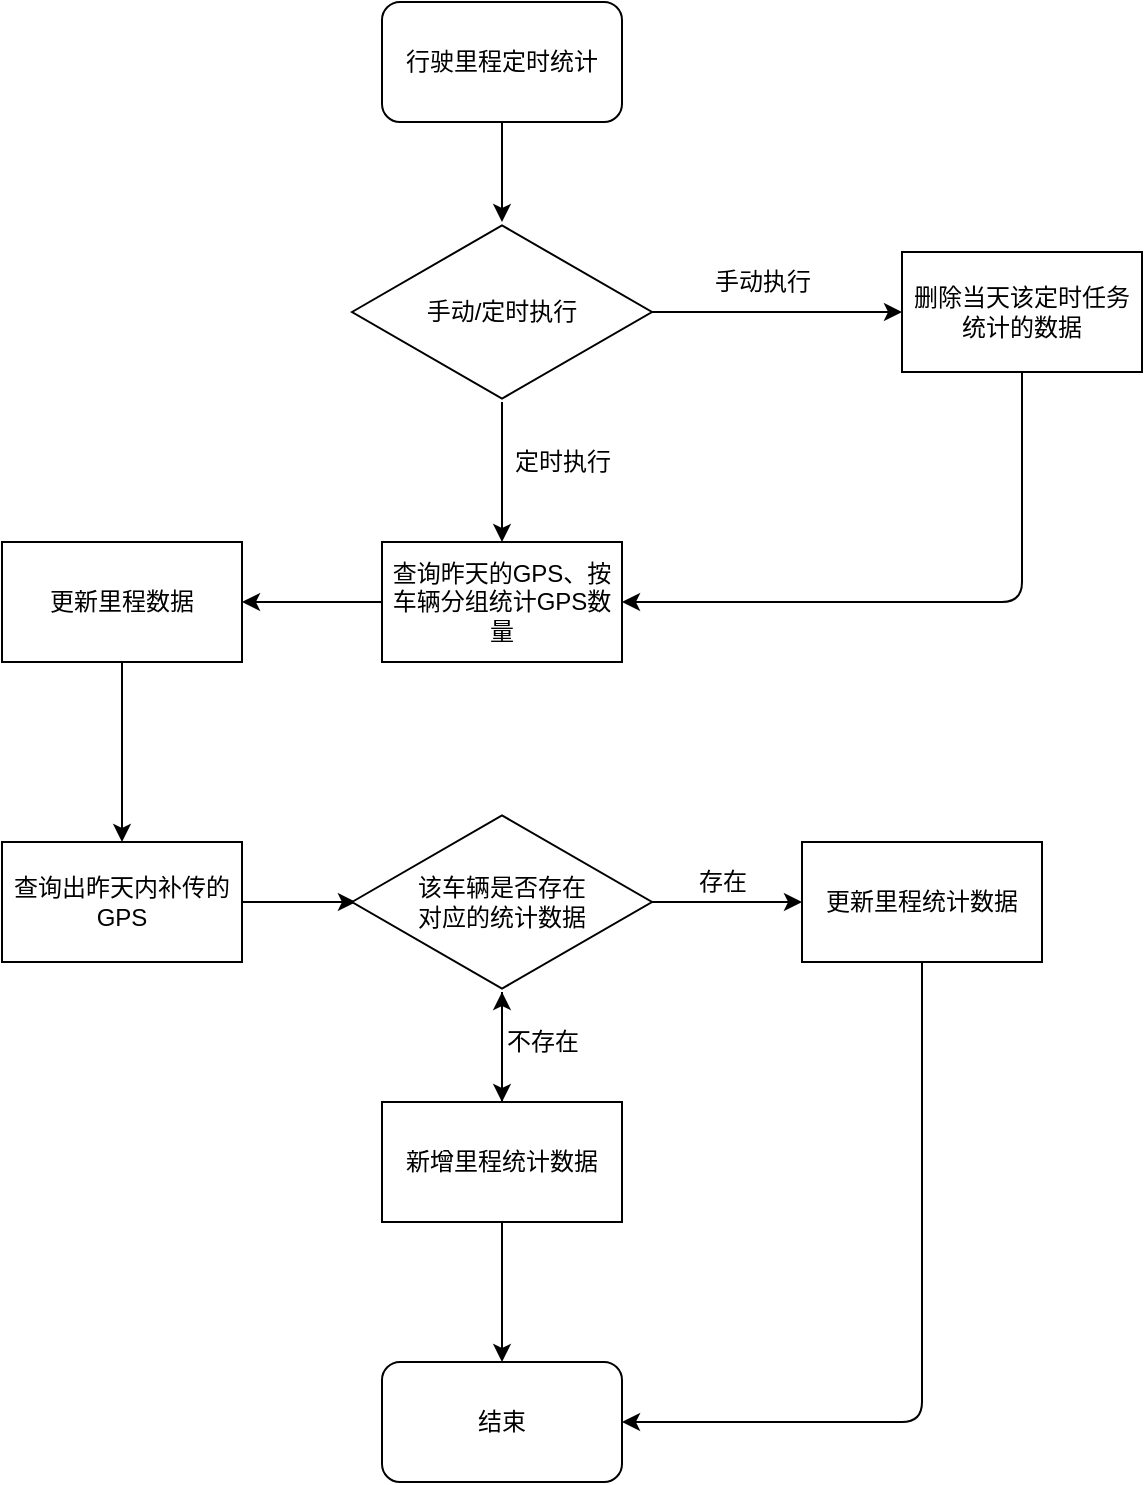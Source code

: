 <mxfile>
    <diagram id="BNtFpzE7CRj-8uRUtHQ3" name="行驶里程统计定时任务">
        <mxGraphModel dx="2164" dy="1582" grid="0" gridSize="10" guides="1" tooltips="1" connect="1" arrows="1" fold="1" page="0" pageScale="1" pageWidth="827" pageHeight="1169" background="#ffffff" math="0" shadow="0">
            <root>
                <mxCell id="0"/>
                <mxCell id="1" parent="0"/>
                <mxCell id="tiEiMgHbo19qPuAeqB6b-4" style="edgeStyle=orthogonalEdgeStyle;html=1;exitX=0.5;exitY=1;exitDx=0;exitDy=0;" parent="1" source="tiEiMgHbo19qPuAeqB6b-1" target="tiEiMgHbo19qPuAeqB6b-2" edge="1">
                    <mxGeometry relative="1" as="geometry"/>
                </mxCell>
                <mxCell id="tiEiMgHbo19qPuAeqB6b-1" value="行驶里程定时统计" style="rounded=1;whiteSpace=wrap;html=1;" parent="1" vertex="1">
                    <mxGeometry x="-920" y="-720" width="120" height="60" as="geometry"/>
                </mxCell>
                <mxCell id="tiEiMgHbo19qPuAeqB6b-8" style="edgeStyle=orthogonalEdgeStyle;html=1;" parent="1" source="tiEiMgHbo19qPuAeqB6b-2" target="tiEiMgHbo19qPuAeqB6b-7" edge="1">
                    <mxGeometry relative="1" as="geometry"/>
                </mxCell>
                <mxCell id="tiEiMgHbo19qPuAeqB6b-2" value="手动/定时执行" style="html=1;whiteSpace=wrap;aspect=fixed;shape=isoRectangle;" parent="1" vertex="1">
                    <mxGeometry x="-935" y="-610" width="150" height="90" as="geometry"/>
                </mxCell>
                <mxCell id="tiEiMgHbo19qPuAeqB6b-10" style="edgeStyle=orthogonalEdgeStyle;html=1;exitX=0.5;exitY=1;exitDx=0;exitDy=0;entryX=1;entryY=0.5;entryDx=0;entryDy=0;" parent="1" source="tiEiMgHbo19qPuAeqB6b-5" target="tiEiMgHbo19qPuAeqB6b-7" edge="1">
                    <mxGeometry relative="1" as="geometry"/>
                </mxCell>
                <mxCell id="tiEiMgHbo19qPuAeqB6b-5" value="删除当天该定时任务统计的数据" style="rounded=0;whiteSpace=wrap;html=1;" parent="1" vertex="1">
                    <mxGeometry x="-660" y="-595" width="120" height="60" as="geometry"/>
                </mxCell>
                <mxCell id="tiEiMgHbo19qPuAeqB6b-29" style="edgeStyle=orthogonalEdgeStyle;html=1;exitX=0;exitY=0.5;exitDx=0;exitDy=0;entryX=1;entryY=0.5;entryDx=0;entryDy=0;" parent="1" source="tiEiMgHbo19qPuAeqB6b-7" target="tiEiMgHbo19qPuAeqB6b-28" edge="1">
                    <mxGeometry relative="1" as="geometry"/>
                </mxCell>
                <mxCell id="tiEiMgHbo19qPuAeqB6b-7" value="查询昨天的GPS、按车辆分组统计GPS数量" style="rounded=0;whiteSpace=wrap;html=1;" parent="1" vertex="1">
                    <mxGeometry x="-920" y="-450" width="120" height="60" as="geometry"/>
                </mxCell>
                <object label="" id="tiEiMgHbo19qPuAeqB6b-6">
                    <mxCell style="edgeStyle=orthogonalEdgeStyle;entryX=0;entryY=0.5;entryDx=0;entryDy=0;html=1;" parent="1" source="tiEiMgHbo19qPuAeqB6b-2" target="tiEiMgHbo19qPuAeqB6b-5" edge="1">
                        <mxGeometry relative="1" as="geometry">
                            <Array as="points">
                                <mxPoint x="-730" y="-565"/>
                                <mxPoint x="-730" y="-565"/>
                            </Array>
                        </mxGeometry>
                    </mxCell>
                </object>
                <mxCell id="tiEiMgHbo19qPuAeqB6b-14" value="手动执行" style="text;html=1;align=center;verticalAlign=middle;resizable=0;points=[];autosize=1;strokeColor=none;rotation=0;" parent="1" vertex="1">
                    <mxGeometry x="-760" y="-590" width="60" height="20" as="geometry"/>
                </mxCell>
                <mxCell id="tiEiMgHbo19qPuAeqB6b-26" value="定时执行" style="text;html=1;align=center;verticalAlign=middle;resizable=0;points=[];autosize=1;strokeColor=none;" parent="1" vertex="1">
                    <mxGeometry x="-860" y="-500" width="60" height="20" as="geometry"/>
                </mxCell>
                <mxCell id="tiEiMgHbo19qPuAeqB6b-31" style="edgeStyle=orthogonalEdgeStyle;html=1;exitX=0.5;exitY=1;exitDx=0;exitDy=0;entryX=0.5;entryY=0;entryDx=0;entryDy=0;" parent="1" source="tiEiMgHbo19qPuAeqB6b-28" target="tiEiMgHbo19qPuAeqB6b-30" edge="1">
                    <mxGeometry relative="1" as="geometry"/>
                </mxCell>
                <mxCell id="tiEiMgHbo19qPuAeqB6b-28" value="更新里程数据" style="whiteSpace=wrap;html=1;" parent="1" vertex="1">
                    <mxGeometry x="-1110" y="-450" width="120" height="60" as="geometry"/>
                </mxCell>
                <mxCell id="tiEiMgHbo19qPuAeqB6b-36" style="edgeStyle=orthogonalEdgeStyle;html=1;exitX=1;exitY=0.5;exitDx=0;exitDy=0;entryX=0.013;entryY=0.5;entryDx=0;entryDy=0;entryPerimeter=0;" parent="1" source="tiEiMgHbo19qPuAeqB6b-30" target="tiEiMgHbo19qPuAeqB6b-33" edge="1">
                    <mxGeometry relative="1" as="geometry"/>
                </mxCell>
                <mxCell id="tiEiMgHbo19qPuAeqB6b-30" value="查询出昨天内补传的GPS" style="whiteSpace=wrap;html=1;" parent="1" vertex="1">
                    <mxGeometry x="-1110" y="-300" width="120" height="60" as="geometry"/>
                </mxCell>
                <mxCell id="tiEiMgHbo19qPuAeqB6b-37" style="edgeStyle=orthogonalEdgeStyle;html=1;" parent="1" source="tiEiMgHbo19qPuAeqB6b-33" edge="1">
                    <mxGeometry relative="1" as="geometry">
                        <mxPoint x="-860" y="-170" as="targetPoint"/>
                    </mxGeometry>
                </mxCell>
                <mxCell id="tiEiMgHbo19qPuAeqB6b-41" style="edgeStyle=orthogonalEdgeStyle;html=1;entryX=0;entryY=0.5;entryDx=0;entryDy=0;" parent="1" source="tiEiMgHbo19qPuAeqB6b-33" target="tiEiMgHbo19qPuAeqB6b-42" edge="1">
                    <mxGeometry relative="1" as="geometry">
                        <mxPoint x="-720" y="-270" as="targetPoint"/>
                    </mxGeometry>
                </mxCell>
                <mxCell id="tiEiMgHbo19qPuAeqB6b-33" value="该车辆是否存在&lt;br&gt;对应的统计数据" style="html=1;whiteSpace=wrap;aspect=fixed;shape=isoRectangle;" parent="1" vertex="1">
                    <mxGeometry x="-935" y="-315" width="150" height="90" as="geometry"/>
                </mxCell>
                <mxCell id="tiEiMgHbo19qPuAeqB6b-39" value="" style="edgeStyle=orthogonalEdgeStyle;html=1;" parent="1" source="tiEiMgHbo19qPuAeqB6b-38" target="tiEiMgHbo19qPuAeqB6b-33" edge="1">
                    <mxGeometry relative="1" as="geometry"/>
                </mxCell>
                <mxCell id="tiEiMgHbo19qPuAeqB6b-47" style="edgeStyle=orthogonalEdgeStyle;html=1;exitX=0.5;exitY=1;exitDx=0;exitDy=0;entryX=0.5;entryY=0;entryDx=0;entryDy=0;" parent="1" source="tiEiMgHbo19qPuAeqB6b-38" target="tiEiMgHbo19qPuAeqB6b-46" edge="1">
                    <mxGeometry relative="1" as="geometry"/>
                </mxCell>
                <mxCell id="tiEiMgHbo19qPuAeqB6b-38" value="新增里程统计数据" style="whiteSpace=wrap;html=1;" parent="1" vertex="1">
                    <mxGeometry x="-920" y="-170" width="120" height="60" as="geometry"/>
                </mxCell>
                <mxCell id="tiEiMgHbo19qPuAeqB6b-40" value="不存在" style="text;html=1;align=center;verticalAlign=middle;resizable=0;points=[];autosize=1;strokeColor=none;" parent="1" vertex="1">
                    <mxGeometry x="-865" y="-210" width="50" height="20" as="geometry"/>
                </mxCell>
                <mxCell id="tiEiMgHbo19qPuAeqB6b-48" style="edgeStyle=orthogonalEdgeStyle;html=1;exitX=0.5;exitY=1;exitDx=0;exitDy=0;entryX=1;entryY=0.5;entryDx=0;entryDy=0;" parent="1" source="tiEiMgHbo19qPuAeqB6b-42" target="tiEiMgHbo19qPuAeqB6b-46" edge="1">
                    <mxGeometry relative="1" as="geometry"/>
                </mxCell>
                <mxCell id="tiEiMgHbo19qPuAeqB6b-42" value="更新里程统计数据" style="whiteSpace=wrap;html=1;" parent="1" vertex="1">
                    <mxGeometry x="-710" y="-300" width="120" height="60" as="geometry"/>
                </mxCell>
                <mxCell id="tiEiMgHbo19qPuAeqB6b-45" value="存在" style="text;html=1;align=center;verticalAlign=middle;resizable=0;points=[];autosize=1;strokeColor=none;" parent="1" vertex="1">
                    <mxGeometry x="-770" y="-290" width="40" height="20" as="geometry"/>
                </mxCell>
                <mxCell id="tiEiMgHbo19qPuAeqB6b-46" value="结束" style="rounded=1;whiteSpace=wrap;html=1;" parent="1" vertex="1">
                    <mxGeometry x="-920" y="-40" width="120" height="60" as="geometry"/>
                </mxCell>
            </root>
        </mxGraphModel>
    </diagram>
    <diagram id="qJZ9pd-clNeipq16i4nF" name="自动加车">
        <mxGraphModel dx="1314" dy="782" grid="1" gridSize="10" guides="1" tooltips="1" connect="1" arrows="1" fold="1" page="0" pageScale="1" pageWidth="827" pageHeight="1169" background="#FFFFFF" math="1" shadow="1">
            <root>
                <mxCell id="nzMvPpDzBMdqvm8iB8vz-0"/>
                <mxCell id="nzMvPpDzBMdqvm8iB8vz-1" parent="nzMvPpDzBMdqvm8iB8vz-0"/>
            </root>
        </mxGraphModel>
    </diagram>
    <diagram id="bsOvjhJWNknVIcaXXhmh" name="司机刷卡">
        <mxGraphModel dx="2114" dy="1582" grid="1" gridSize="10" guides="1" tooltips="1" connect="1" arrows="1" fold="1" page="0" pageScale="1" pageWidth="827" pageHeight="1169" background="#ffffff" math="0" shadow="0">
            <root>
                <mxCell id="LxFW97aRFbl8Swf_JRqW-0"/>
                <mxCell id="LxFW97aRFbl8Swf_JRqW-1" parent="LxFW97aRFbl8Swf_JRqW-0"/>
                <mxCell id="bTAVBKWE7KLf6-lxewm5-2" style="edgeStyle=orthogonalEdgeStyle;html=1;exitX=0.5;exitY=1;exitDx=0;exitDy=0;entryX=0.5;entryY=0;entryDx=0;entryDy=0;" parent="LxFW97aRFbl8Swf_JRqW-1" source="QJcHBz718InZUgG-etRQ-0" target="bTAVBKWE7KLf6-lxewm5-0" edge="1">
                    <mxGeometry relative="1" as="geometry"/>
                </mxCell>
                <mxCell id="bTAVBKWE7KLf6-lxewm5-3" style="edgeStyle=orthogonalEdgeStyle;html=1;exitX=0.5;exitY=1;exitDx=0;exitDy=0;" parent="LxFW97aRFbl8Swf_JRqW-1" source="QJcHBz718InZUgG-etRQ-0" target="bTAVBKWE7KLf6-lxewm5-1" edge="1">
                    <mxGeometry relative="1" as="geometry"/>
                </mxCell>
                <mxCell id="QJcHBz718InZUgG-etRQ-0" value="司机考勤报表" style="rounded=1;whiteSpace=wrap;html=1;" parent="LxFW97aRFbl8Swf_JRqW-1" vertex="1">
                    <mxGeometry x="-610" y="-760" width="120" height="60" as="geometry"/>
                </mxCell>
                <mxCell id="bTAVBKWE7KLf6-lxewm5-4" style="edgeStyle=orthogonalEdgeStyle;html=1;exitX=0.5;exitY=1;exitDx=0;exitDy=0;" parent="LxFW97aRFbl8Swf_JRqW-1" source="bTAVBKWE7KLf6-lxewm5-0" edge="1">
                    <mxGeometry relative="1" as="geometry">
                        <mxPoint x="-700" y="-520" as="targetPoint"/>
                    </mxGeometry>
                </mxCell>
                <mxCell id="bTAVBKWE7KLf6-lxewm5-0" value="司机刷卡" style="rounded=0;whiteSpace=wrap;html=1;" parent="LxFW97aRFbl8Swf_JRqW-1" vertex="1">
                    <mxGeometry x="-760" y="-620" width="120" height="60" as="geometry"/>
                </mxCell>
                <mxCell id="0co4ULA-n26khUHQTUw5-16" value="" style="edgeStyle=orthogonalEdgeStyle;html=1;" parent="LxFW97aRFbl8Swf_JRqW-1" source="bTAVBKWE7KLf6-lxewm5-1" target="0co4ULA-n26khUHQTUw5-15" edge="1">
                    <mxGeometry relative="1" as="geometry"/>
                </mxCell>
                <mxCell id="bTAVBKWE7KLf6-lxewm5-1" value="设备关机" style="rounded=0;whiteSpace=wrap;html=1;" parent="LxFW97aRFbl8Swf_JRqW-1" vertex="1">
                    <mxGeometry x="-450" y="-620" width="120" height="60" as="geometry"/>
                </mxCell>
                <mxCell id="0co4ULA-n26khUHQTUw5-2" value="" style="edgeStyle=orthogonalEdgeStyle;html=1;" parent="LxFW97aRFbl8Swf_JRqW-1" source="0co4ULA-n26khUHQTUw5-0" target="0co4ULA-n26khUHQTUw5-1" edge="1">
                    <mxGeometry relative="1" as="geometry"/>
                </mxCell>
                <mxCell id="0co4ULA-n26khUHQTUw5-11" value="" style="edgeStyle=orthogonalEdgeStyle;html=1;" parent="LxFW97aRFbl8Swf_JRqW-1" source="0co4ULA-n26khUHQTUw5-0" target="0co4ULA-n26khUHQTUw5-10" edge="1">
                    <mxGeometry relative="1" as="geometry"/>
                </mxCell>
                <mxCell id="0co4ULA-n26khUHQTUw5-18" value="否" style="edgeLabel;html=1;align=center;verticalAlign=middle;resizable=0;points=[];" parent="0co4ULA-n26khUHQTUw5-11" vertex="1" connectable="0">
                    <mxGeometry x="-0.217" y="4" relative="1" as="geometry">
                        <mxPoint x="-64" y="-89" as="offset"/>
                    </mxGeometry>
                </mxCell>
                <mxCell id="0co4ULA-n26khUHQTUw5-0" value="卡号为空？" style="html=1;whiteSpace=wrap;aspect=fixed;shape=isoRectangle;" parent="LxFW97aRFbl8Swf_JRqW-1" vertex="1">
                    <mxGeometry x="-775" y="-520" width="150" height="90" as="geometry"/>
                </mxCell>
                <mxCell id="0co4ULA-n26khUHQTUw5-4" value="" style="edgeStyle=orthogonalEdgeStyle;html=1;" parent="LxFW97aRFbl8Swf_JRqW-1" source="0co4ULA-n26khUHQTUw5-1" target="0co4ULA-n26khUHQTUw5-3" edge="1">
                    <mxGeometry relative="1" as="geometry"/>
                </mxCell>
                <mxCell id="0co4ULA-n26khUHQTUw5-1" value="将司机和车辆绑定" style="whiteSpace=wrap;html=1;" parent="LxFW97aRFbl8Swf_JRqW-1" vertex="1">
                    <mxGeometry x="-760" y="-390" width="120" height="60" as="geometry"/>
                </mxCell>
                <mxCell id="0co4ULA-n26khUHQTUw5-6" value="" style="edgeStyle=orthogonalEdgeStyle;html=1;" parent="LxFW97aRFbl8Swf_JRqW-1" source="0co4ULA-n26khUHQTUw5-3" target="0co4ULA-n26khUHQTUw5-5" edge="1">
                    <mxGeometry relative="1" as="geometry"/>
                </mxCell>
                <mxCell id="0co4ULA-n26khUHQTUw5-3" value="下发图片下载任务" style="whiteSpace=wrap;html=1;" parent="LxFW97aRFbl8Swf_JRqW-1" vertex="1">
                    <mxGeometry x="-760" y="-290" width="120" height="60" as="geometry"/>
                </mxCell>
                <mxCell id="0co4ULA-n26khUHQTUw5-9" value="" style="edgeStyle=orthogonalEdgeStyle;html=1;" parent="LxFW97aRFbl8Swf_JRqW-1" source="0co4ULA-n26khUHQTUw5-5" target="0co4ULA-n26khUHQTUw5-8" edge="1">
                    <mxGeometry relative="1" as="geometry"/>
                </mxCell>
                <mxCell id="0co4ULA-n26khUHQTUw5-5" value="将刷卡记录保存到中台" style="whiteSpace=wrap;html=1;" parent="LxFW97aRFbl8Swf_JRqW-1" vertex="1">
                    <mxGeometry x="-760" y="-190" width="120" height="60" as="geometry"/>
                </mxCell>
                <mxCell id="0co4ULA-n26khUHQTUw5-13" style="edgeStyle=orthogonalEdgeStyle;html=1;entryX=0;entryY=0.5;entryDx=0;entryDy=0;" parent="LxFW97aRFbl8Swf_JRqW-1" source="0co4ULA-n26khUHQTUw5-8" target="0co4ULA-n26khUHQTUw5-10" edge="1">
                    <mxGeometry relative="1" as="geometry"/>
                </mxCell>
                <mxCell id="0co4ULA-n26khUHQTUw5-8" value="调用report服务添加司机考勤记录" style="whiteSpace=wrap;html=1;" parent="LxFW97aRFbl8Swf_JRqW-1" vertex="1">
                    <mxGeometry x="-760" y="-100" width="120" height="60" as="geometry"/>
                </mxCell>
                <mxCell id="0co4ULA-n26khUHQTUw5-10" value="结束" style="whiteSpace=wrap;html=1;" parent="LxFW97aRFbl8Swf_JRqW-1" vertex="1">
                    <mxGeometry x="-590" y="-100" width="120" height="60" as="geometry"/>
                </mxCell>
                <mxCell id="0co4ULA-n26khUHQTUw5-17" style="edgeStyle=orthogonalEdgeStyle;html=1;exitX=0.5;exitY=1;exitDx=0;exitDy=0;entryX=1;entryY=0.5;entryDx=0;entryDy=0;" parent="LxFW97aRFbl8Swf_JRqW-1" source="0co4ULA-n26khUHQTUw5-15" target="0co4ULA-n26khUHQTUw5-10" edge="1">
                    <mxGeometry relative="1" as="geometry"/>
                </mxCell>
                <mxCell id="0co4ULA-n26khUHQTUw5-15" value="调用report服务添加司机考勤记录" style="whiteSpace=wrap;html=1;rounded=0;" parent="LxFW97aRFbl8Swf_JRqW-1" vertex="1">
                    <mxGeometry x="-450" y="-470" width="120" height="60" as="geometry"/>
                </mxCell>
                <mxCell id="0co4ULA-n26khUHQTUw5-19" value="是" style="text;html=1;align=center;verticalAlign=middle;resizable=0;points=[];autosize=1;strokeColor=none;fillColor=none;" parent="LxFW97aRFbl8Swf_JRqW-1" vertex="1">
                    <mxGeometry x="-715" y="-430" width="30" height="20" as="geometry"/>
                </mxCell>
            </root>
        </mxGraphModel>
    </diagram>
    <diagram id="NLQxTPTQufmORPFqonb-" name="操作日志-登录日志-kafka消息推送">
        <mxGraphModel dx="2483" dy="782" grid="0" gridSize="10" guides="1" tooltips="1" connect="1" arrows="1" fold="1" page="1" pageScale="1" pageWidth="1169" pageHeight="827" math="0" shadow="0">
            <root>
                <mxCell id="lbhC2IdAfwvNGdjB8d9e-0"/>
                <mxCell id="lbhC2IdAfwvNGdjB8d9e-1" parent="lbhC2IdAfwvNGdjB8d9e-0"/>
                <mxCell id="lbhC2IdAfwvNGdjB8d9e-15" style="edgeStyle=none;html=1;exitX=0.5;exitY=1;exitDx=0;exitDy=0;" parent="lbhC2IdAfwvNGdjB8d9e-1" source="lbhC2IdAfwvNGdjB8d9e-2" target="lbhC2IdAfwvNGdjB8d9e-5" edge="1">
                    <mxGeometry relative="1" as="geometry"/>
                </mxCell>
                <mxCell id="lbhC2IdAfwvNGdjB8d9e-2" value="账号密码登录" style="rounded=0;whiteSpace=wrap;html=1;" parent="lbhC2IdAfwvNGdjB8d9e-1" vertex="1">
                    <mxGeometry x="-739" y="159" width="120" height="60" as="geometry"/>
                </mxCell>
                <mxCell id="hzQcpBp9GXNVnNeOVG0d-1" style="edgeStyle=none;html=1;exitX=0.5;exitY=1;exitDx=0;exitDy=0;" parent="lbhC2IdAfwvNGdjB8d9e-1" source="lbhC2IdAfwvNGdjB8d9e-3" target="hzQcpBp9GXNVnNeOVG0d-0" edge="1">
                    <mxGeometry relative="1" as="geometry"/>
                </mxCell>
                <mxCell id="lbhC2IdAfwvNGdjB8d9e-3" value="手机验证码登录" style="rounded=0;whiteSpace=wrap;html=1;" parent="lbhC2IdAfwvNGdjB8d9e-1" vertex="1">
                    <mxGeometry x="-325" y="154" width="120" height="60" as="geometry"/>
                </mxCell>
                <mxCell id="lbhC2IdAfwvNGdjB8d9e-8" value="" style="edgeStyle=none;html=1;" parent="lbhC2IdAfwvNGdjB8d9e-1" source="lbhC2IdAfwvNGdjB8d9e-5" edge="1">
                    <mxGeometry relative="1" as="geometry">
                        <mxPoint x="-849" y="354" as="targetPoint"/>
                        <Array as="points">
                            <mxPoint x="-799" y="354"/>
                        </Array>
                    </mxGeometry>
                </mxCell>
                <mxCell id="lbhC2IdAfwvNGdjB8d9e-19" value="" style="edgeStyle=none;html=1;" parent="lbhC2IdAfwvNGdjB8d9e-1" source="lbhC2IdAfwvNGdjB8d9e-5" edge="1">
                    <mxGeometry relative="1" as="geometry">
                        <mxPoint x="-679" y="494" as="targetPoint"/>
                    </mxGeometry>
                </mxCell>
                <mxCell id="lbhC2IdAfwvNGdjB8d9e-5" value="密码错误？" style="html=1;whiteSpace=wrap;aspect=fixed;shape=isoRectangle;" parent="lbhC2IdAfwvNGdjB8d9e-1" vertex="1">
                    <mxGeometry x="-754" y="309" width="150" height="90" as="geometry"/>
                </mxCell>
                <mxCell id="lbhC2IdAfwvNGdjB8d9e-12" value="" style="edgeStyle=none;html=1;" parent="lbhC2IdAfwvNGdjB8d9e-1" source="lbhC2IdAfwvNGdjB8d9e-9" target="lbhC2IdAfwvNGdjB8d9e-11" edge="1">
                    <mxGeometry relative="1" as="geometry"/>
                </mxCell>
                <mxCell id="lbhC2IdAfwvNGdjB8d9e-14" value="" style="edgeStyle=none;html=1;" parent="lbhC2IdAfwvNGdjB8d9e-1" source="lbhC2IdAfwvNGdjB8d9e-9" target="lbhC2IdAfwvNGdjB8d9e-13" edge="1">
                    <mxGeometry relative="1" as="geometry"/>
                </mxCell>
                <mxCell id="lbhC2IdAfwvNGdjB8d9e-9" value="账号是否锁定？" style="html=1;whiteSpace=wrap;aspect=fixed;shape=isoRectangle;" parent="lbhC2IdAfwvNGdjB8d9e-1" vertex="1">
                    <mxGeometry x="-954" y="309" width="150" height="90" as="geometry"/>
                </mxCell>
                <mxCell id="lbhC2IdAfwvNGdjB8d9e-10" value="是" style="text;html=1;align=center;verticalAlign=middle;resizable=0;points=[];autosize=1;strokeColor=none;fillColor=none;" parent="lbhC2IdAfwvNGdjB8d9e-1" vertex="1">
                    <mxGeometry x="-769" y="329" width="30" height="20" as="geometry"/>
                </mxCell>
                <mxCell id="lbhC2IdAfwvNGdjB8d9e-11" value="kafka推送：&lt;br&gt;账号密码错误" style="whiteSpace=wrap;html=1;" parent="lbhC2IdAfwvNGdjB8d9e-1" vertex="1">
                    <mxGeometry x="-939" y="509" width="120" height="60" as="geometry"/>
                </mxCell>
                <mxCell id="lbhC2IdAfwvNGdjB8d9e-13" value="kafka推动:&lt;br&gt;账号锁定" style="whiteSpace=wrap;html=1;" parent="lbhC2IdAfwvNGdjB8d9e-1" vertex="1">
                    <mxGeometry x="-1160" y="324" width="120" height="60" as="geometry"/>
                </mxCell>
                <mxCell id="lbhC2IdAfwvNGdjB8d9e-16" value="否" style="text;html=1;align=center;verticalAlign=middle;resizable=0;points=[];autosize=1;strokeColor=none;fillColor=none;" parent="lbhC2IdAfwvNGdjB8d9e-1" vertex="1">
                    <mxGeometry x="-914" y="439" width="30" height="20" as="geometry"/>
                </mxCell>
                <mxCell id="lbhC2IdAfwvNGdjB8d9e-17" value="是" style="text;html=1;align=center;verticalAlign=middle;resizable=0;points=[];autosize=1;strokeColor=none;fillColor=none;" parent="lbhC2IdAfwvNGdjB8d9e-1" vertex="1">
                    <mxGeometry x="-1009" y="329" width="30" height="20" as="geometry"/>
                </mxCell>
                <mxCell id="lbhC2IdAfwvNGdjB8d9e-20" value="否" style="text;html=1;align=center;verticalAlign=middle;resizable=0;points=[];autosize=1;strokeColor=none;fillColor=none;" parent="lbhC2IdAfwvNGdjB8d9e-1" vertex="1">
                    <mxGeometry x="-709" y="429" width="30" height="20" as="geometry"/>
                </mxCell>
                <mxCell id="lbhC2IdAfwvNGdjB8d9e-26" value="" style="edgeStyle=none;html=1;" parent="lbhC2IdAfwvNGdjB8d9e-1" source="lbhC2IdAfwvNGdjB8d9e-21" target="lbhC2IdAfwvNGdjB8d9e-25" edge="1">
                    <mxGeometry relative="1" as="geometry"/>
                </mxCell>
                <mxCell id="hzQcpBp9GXNVnNeOVG0d-12" style="edgeStyle=elbowEdgeStyle;html=1;entryX=0;entryY=0.5;entryDx=0;entryDy=0;" parent="lbhC2IdAfwvNGdjB8d9e-1" source="lbhC2IdAfwvNGdjB8d9e-21" target="lbhC2IdAfwvNGdjB8d9e-22" edge="1">
                    <mxGeometry relative="1" as="geometry">
                        <Array as="points">
                            <mxPoint x="-679" y="649"/>
                        </Array>
                    </mxGeometry>
                </mxCell>
                <mxCell id="lbhC2IdAfwvNGdjB8d9e-21" value="token是否已经存在？" style="html=1;whiteSpace=wrap;aspect=fixed;shape=isoRectangle;" parent="lbhC2IdAfwvNGdjB8d9e-1" vertex="1">
                    <mxGeometry x="-754" y="494" width="150" height="90" as="geometry"/>
                </mxCell>
                <mxCell id="lbhC2IdAfwvNGdjB8d9e-22" value="kafka推送：&lt;br&gt;单点登录踢出" style="whiteSpace=wrap;html=1;" parent="lbhC2IdAfwvNGdjB8d9e-1" vertex="1">
                    <mxGeometry x="-531" y="666" width="120" height="60" as="geometry"/>
                </mxCell>
                <mxCell id="lbhC2IdAfwvNGdjB8d9e-24" value="存在" style="text;html=1;align=center;verticalAlign=middle;resizable=0;points=[];autosize=1;strokeColor=none;fillColor=none;" parent="lbhC2IdAfwvNGdjB8d9e-1" vertex="1">
                    <mxGeometry x="-714" y="619" width="40" height="20" as="geometry"/>
                </mxCell>
                <mxCell id="lbhC2IdAfwvNGdjB8d9e-25" value="kafka推送：&lt;br&gt;正常登录" style="whiteSpace=wrap;html=1;" parent="lbhC2IdAfwvNGdjB8d9e-1" vertex="1">
                    <mxGeometry x="-529" y="509" width="120" height="60" as="geometry"/>
                </mxCell>
                <mxCell id="lbhC2IdAfwvNGdjB8d9e-27" value="不存在" style="text;html=1;align=center;verticalAlign=middle;resizable=0;points=[];autosize=1;strokeColor=none;fillColor=none;" parent="lbhC2IdAfwvNGdjB8d9e-1" vertex="1">
                    <mxGeometry x="-614" y="519" width="50" height="20" as="geometry"/>
                </mxCell>
                <mxCell id="hzQcpBp9GXNVnNeOVG0d-3" value="" style="edgeStyle=none;html=1;" parent="lbhC2IdAfwvNGdjB8d9e-1" source="hzQcpBp9GXNVnNeOVG0d-0" target="hzQcpBp9GXNVnNeOVG0d-2" edge="1">
                    <mxGeometry relative="1" as="geometry"/>
                </mxCell>
                <mxCell id="hzQcpBp9GXNVnNeOVG0d-6" value="" style="edgeStyle=none;html=1;" parent="lbhC2IdAfwvNGdjB8d9e-1" source="hzQcpBp9GXNVnNeOVG0d-0" target="hzQcpBp9GXNVnNeOVG0d-8" edge="1">
                    <mxGeometry relative="1" as="geometry">
                        <mxPoint x="-265" y="489" as="targetPoint"/>
                    </mxGeometry>
                </mxCell>
                <mxCell id="hzQcpBp9GXNVnNeOVG0d-0" value="手机号验证" style="html=1;whiteSpace=wrap;aspect=fixed;shape=isoRectangle;" parent="lbhC2IdAfwvNGdjB8d9e-1" vertex="1">
                    <mxGeometry x="-340" y="304" width="150" height="90" as="geometry"/>
                </mxCell>
                <mxCell id="hzQcpBp9GXNVnNeOVG0d-2" value="kafka推送：&lt;br&gt;手机号验证失败" style="whiteSpace=wrap;html=1;" parent="lbhC2IdAfwvNGdjB8d9e-1" vertex="1">
                    <mxGeometry x="-135" y="319" width="120" height="60" as="geometry"/>
                </mxCell>
                <mxCell id="hzQcpBp9GXNVnNeOVG0d-4" value="失败" style="text;html=1;align=center;verticalAlign=middle;resizable=0;points=[];autosize=1;strokeColor=none;fillColor=none;" parent="lbhC2IdAfwvNGdjB8d9e-1" vertex="1">
                    <mxGeometry x="-180" y="324" width="40" height="20" as="geometry"/>
                </mxCell>
                <mxCell id="hzQcpBp9GXNVnNeOVG0d-7" value="成功" style="text;html=1;align=center;verticalAlign=middle;resizable=0;points=[];autosize=1;strokeColor=none;fillColor=none;" parent="lbhC2IdAfwvNGdjB8d9e-1" vertex="1">
                    <mxGeometry x="-305" y="424" width="40" height="20" as="geometry"/>
                </mxCell>
                <mxCell id="hzQcpBp9GXNVnNeOVG0d-9" style="edgeStyle=none;html=1;entryX=1;entryY=0.5;entryDx=0;entryDy=0;" parent="lbhC2IdAfwvNGdjB8d9e-1" source="hzQcpBp9GXNVnNeOVG0d-8" target="lbhC2IdAfwvNGdjB8d9e-25" edge="1">
                    <mxGeometry relative="1" as="geometry"/>
                </mxCell>
                <mxCell id="hzQcpBp9GXNVnNeOVG0d-13" style="edgeStyle=elbowEdgeStyle;html=1;entryX=1;entryY=0.5;entryDx=0;entryDy=0;" parent="lbhC2IdAfwvNGdjB8d9e-1" source="hzQcpBp9GXNVnNeOVG0d-8" target="lbhC2IdAfwvNGdjB8d9e-22" edge="1">
                    <mxGeometry relative="1" as="geometry">
                        <Array as="points">
                            <mxPoint x="-265" y="620"/>
                            <mxPoint x="-229" y="719"/>
                        </Array>
                    </mxGeometry>
                </mxCell>
                <mxCell id="hzQcpBp9GXNVnNeOVG0d-8" value="token是否存在" style="html=1;whiteSpace=wrap;aspect=fixed;shape=isoRectangle;" parent="lbhC2IdAfwvNGdjB8d9e-1" vertex="1">
                    <mxGeometry x="-340" y="494" width="150" height="90" as="geometry"/>
                </mxCell>
                <mxCell id="hzQcpBp9GXNVnNeOVG0d-10" value="不存在" style="text;html=1;align=center;verticalAlign=middle;resizable=0;points=[];autosize=1;strokeColor=none;fillColor=none;" parent="lbhC2IdAfwvNGdjB8d9e-1" vertex="1">
                    <mxGeometry x="-379" y="519" width="50" height="20" as="geometry"/>
                </mxCell>
                <mxCell id="hzQcpBp9GXNVnNeOVG0d-14" value="存在" style="text;html=1;align=center;verticalAlign=middle;resizable=0;points=[];autosize=1;strokeColor=none;fillColor=none;" parent="lbhC2IdAfwvNGdjB8d9e-1" vertex="1">
                    <mxGeometry x="-300" y="619" width="40" height="20" as="geometry"/>
                </mxCell>
                <mxCell id="hzQcpBp9GXNVnNeOVG0d-19" style="edgeStyle=elbowEdgeStyle;html=1;entryX=0.5;entryY=0;entryDx=0;entryDy=0;elbow=vertical;" parent="lbhC2IdAfwvNGdjB8d9e-1" source="hzQcpBp9GXNVnNeOVG0d-15" target="lbhC2IdAfwvNGdjB8d9e-2" edge="1">
                    <mxGeometry relative="1" as="geometry"/>
                </mxCell>
                <mxCell id="hzQcpBp9GXNVnNeOVG0d-20" style="edgeStyle=elbowEdgeStyle;elbow=vertical;html=1;exitX=0.5;exitY=1;exitDx=0;exitDy=0;" parent="lbhC2IdAfwvNGdjB8d9e-1" source="hzQcpBp9GXNVnNeOVG0d-15" target="lbhC2IdAfwvNGdjB8d9e-3" edge="1">
                    <mxGeometry relative="1" as="geometry"/>
                </mxCell>
                <mxCell id="hzQcpBp9GXNVnNeOVG0d-15" value="登录日志" style="rounded=0;whiteSpace=wrap;html=1;" parent="lbhC2IdAfwvNGdjB8d9e-1" vertex="1">
                    <mxGeometry x="-531" y="22" width="120" height="60" as="geometry"/>
                </mxCell>
            </root>
        </mxGraphModel>
    </diagram>
    <diagram id="Xmi8cXk76E5v3H1anQ9L" name="设备上下线记录">
        <mxGraphModel dx="4382" dy="782" grid="0" gridSize="10" guides="1" tooltips="1" connect="1" arrows="1" fold="1" page="1" pageScale="1" pageWidth="827" pageHeight="1169" math="0" shadow="0">
            <root>
                <mxCell id="tqURXz-QnXTuzxe5KvsO-0"/>
                <mxCell id="tqURXz-QnXTuzxe5KvsO-1" parent="tqURXz-QnXTuzxe5KvsO-0"/>
                <mxCell id="66EzNpOZGJ42yjBfQCMq-0" value="topic:&amp;nbsp;&lt;span style=&quot;color: rgb(106 , 135 , 89) ; background-color: rgb(43 , 43 , 43) ; font-family: &amp;#34;jetbrains mono&amp;#34; , monospace ; font-size: 9.8pt&quot;&gt;tap-vehicle-online-state-topic&lt;/span&gt;" style="text;html=1;align=center;verticalAlign=middle;resizable=0;points=[];autosize=1;strokeColor=none;fillColor=none;" parent="tqURXz-QnXTuzxe5KvsO-1" vertex="1">
                    <mxGeometry x="-3290" y="940" width="260" height="20" as="geometry"/>
                </mxCell>
                <mxCell id="FVH4UJpsDfY54WbD9_AH-2" style="edgeStyle=none;html=1;" parent="tqURXz-QnXTuzxe5KvsO-1" source="FVH4UJpsDfY54WbD9_AH-0" target="FVH4UJpsDfY54WbD9_AH-1" edge="1">
                    <mxGeometry relative="1" as="geometry"/>
                </mxCell>
                <mxCell id="FVH4UJpsDfY54WbD9_AH-0" value="s17车辆上下线消息" style="rounded=0;whiteSpace=wrap;html=1;" parent="tqURXz-QnXTuzxe5KvsO-1" vertex="1">
                    <mxGeometry x="-3235" y="162.5" width="120" height="60" as="geometry"/>
                </mxCell>
                <mxCell id="FVH4UJpsDfY54WbD9_AH-4" value="" style="edgeStyle=none;html=1;" parent="tqURXz-QnXTuzxe5KvsO-1" source="FVH4UJpsDfY54WbD9_AH-1" target="FVH4UJpsDfY54WbD9_AH-3" edge="1">
                    <mxGeometry relative="1" as="geometry"/>
                </mxCell>
                <mxCell id="FVH4UJpsDfY54WbD9_AH-7" value="" style="edgeStyle=none;html=1;" parent="tqURXz-QnXTuzxe5KvsO-1" source="FVH4UJpsDfY54WbD9_AH-1" target="FVH4UJpsDfY54WbD9_AH-6" edge="1">
                    <mxGeometry relative="1" as="geometry"/>
                </mxCell>
                <mxCell id="FVH4UJpsDfY54WbD9_AH-1" value="车辆快照是否存在" style="html=1;whiteSpace=wrap;aspect=fixed;shape=isoRectangle;" parent="tqURXz-QnXTuzxe5KvsO-1" vertex="1">
                    <mxGeometry x="-3250" y="302.5" width="150" height="90" as="geometry"/>
                </mxCell>
                <mxCell id="FVH4UJpsDfY54WbD9_AH-3" value="异常数据" style="whiteSpace=wrap;html=1;" parent="tqURXz-QnXTuzxe5KvsO-1" vertex="1">
                    <mxGeometry x="-3235" y="487.5" width="120" height="60" as="geometry"/>
                </mxCell>
                <mxCell id="FVH4UJpsDfY54WbD9_AH-5" value="不存在" style="text;html=1;align=center;verticalAlign=middle;resizable=0;points=[];autosize=1;strokeColor=none;fillColor=none;" parent="tqURXz-QnXTuzxe5KvsO-1" vertex="1">
                    <mxGeometry x="-3225" y="432.5" width="50" height="20" as="geometry"/>
                </mxCell>
                <mxCell id="FVH4UJpsDfY54WbD9_AH-6" value="kafka推送：&lt;br&gt;车辆上线消息" style="whiteSpace=wrap;html=1;" parent="tqURXz-QnXTuzxe5KvsO-1" vertex="1">
                    <mxGeometry x="-3005" y="317.5" width="120" height="60" as="geometry"/>
                </mxCell>
                <mxCell id="FVH4UJpsDfY54WbD9_AH-8" value="存在" style="text;html=1;align=center;verticalAlign=middle;resizable=0;points=[];autosize=1;strokeColor=none;fillColor=none;" parent="tqURXz-QnXTuzxe5KvsO-1" vertex="1">
                    <mxGeometry x="-3075" y="322.5" width="40" height="20" as="geometry"/>
                </mxCell>
                <mxCell id="sARxbIMjKDZJbSQoICyd-1" value="" style="rounded=0;whiteSpace=wrap;html=1;fillColor=none;" parent="tqURXz-QnXTuzxe5KvsO-1" vertex="1">
                    <mxGeometry x="-3280" y="140" width="430" height="420" as="geometry"/>
                </mxCell>
                <mxCell id="sARxbIMjKDZJbSQoICyd-2" value="TAP" style="text;html=1;align=center;verticalAlign=middle;resizable=0;points=[];autosize=1;strokeColor=none;fillColor=none;fontSize=30;" parent="tqURXz-QnXTuzxe5KvsO-1" vertex="1">
                    <mxGeometry x="-2970" y="190" width="70" height="40" as="geometry"/>
                </mxCell>
                <mxCell id="sARxbIMjKDZJbSQoICyd-3" value="" style="rounded=0;whiteSpace=wrap;html=1;fontSize=30;fillColor=none;" parent="tqURXz-QnXTuzxe5KvsO-1" vertex="1">
                    <mxGeometry x="-2800" y="230" width="290" height="330" as="geometry"/>
                </mxCell>
                <mxCell id="sARxbIMjKDZJbSQoICyd-5" value="Search" style="text;html=1;align=center;verticalAlign=middle;resizable=0;points=[];autosize=1;strokeColor=none;fillColor=none;fontSize=30;" parent="tqURXz-QnXTuzxe5KvsO-1" vertex="1">
                    <mxGeometry x="-2630" y="250" width="110" height="40" as="geometry"/>
                </mxCell>
                <mxCell id="sARxbIMjKDZJbSQoICyd-6" value="" style="shape=singleArrow;whiteSpace=wrap;html=1;fontSize=30;fillColor=none;" parent="tqURXz-QnXTuzxe5KvsO-1" vertex="1">
                    <mxGeometry x="-2850" y="324" width="50" height="47" as="geometry"/>
                </mxCell>
                <mxCell id="sARxbIMjKDZJbSQoICyd-12" value="" style="edgeStyle=none;html=1;fontSize=12;" parent="tqURXz-QnXTuzxe5KvsO-1" source="sARxbIMjKDZJbSQoICyd-8" target="sARxbIMjKDZJbSQoICyd-11" edge="1">
                    <mxGeometry relative="1" as="geometry"/>
                </mxCell>
                <mxCell id="sARxbIMjKDZJbSQoICyd-8" value="&lt;font style=&quot;font-size: 12px&quot;&gt;tap推送的车辆上下线消息&lt;/font&gt;" style="rounded=0;whiteSpace=wrap;html=1;fontSize=30;fillColor=none;" parent="tqURXz-QnXTuzxe5KvsO-1" vertex="1">
                    <mxGeometry x="-2780" y="258" width="120" height="60" as="geometry"/>
                </mxCell>
                <mxCell id="sARxbIMjKDZJbSQoICyd-11" value="&lt;font style=&quot;font-size: 12px&quot;&gt;数据格式化入库&lt;/font&gt;" style="whiteSpace=wrap;html=1;fontSize=30;fillColor=none;rounded=0;" parent="tqURXz-QnXTuzxe5KvsO-1" vertex="1">
                    <mxGeometry x="-2780" y="398" width="120" height="60" as="geometry"/>
                </mxCell>
            </root>
        </mxGraphModel>
    </diagram>
    <diagram id="h7-hsj42Hiuxw8p1m3Z5" name="Page-6">
        <mxGraphModel dx="964" dy="782" grid="1" gridSize="10" guides="1" tooltips="1" connect="1" arrows="1" fold="1" page="1" pageScale="1" pageWidth="1169" pageHeight="827" math="0" shadow="0">
            <root>
                <mxCell id="TqgRK_FpkGJ6Twdy5ti3-0"/>
                <mxCell id="TqgRK_FpkGJ6Twdy5ti3-1" parent="TqgRK_FpkGJ6Twdy5ti3-0"/>
                <mxCell id="TqgRK_FpkGJ6Twdy5ti3-2" value="" style="rounded=0;whiteSpace=wrap;html=1;" vertex="1" parent="TqgRK_FpkGJ6Twdy5ti3-1">
                    <mxGeometry x="430" y="370" width="120" height="60" as="geometry"/>
                </mxCell>
                <mxCell id="TqgRK_FpkGJ6Twdy5ti3-3" value="" style="rounded=0;whiteSpace=wrap;html=1;" vertex="1" parent="TqgRK_FpkGJ6Twdy5ti3-1">
                    <mxGeometry x="340" y="120" width="120" height="60" as="geometry"/>
                </mxCell>
                <mxCell id="TqgRK_FpkGJ6Twdy5ti3-4" value="" style="ellipse;whiteSpace=wrap;html=1;aspect=fixed;" vertex="1" parent="TqgRK_FpkGJ6Twdy5ti3-1">
                    <mxGeometry x="330" y="280" width="80" height="80" as="geometry"/>
                </mxCell>
            </root>
        </mxGraphModel>
    </diagram>
</mxfile>
